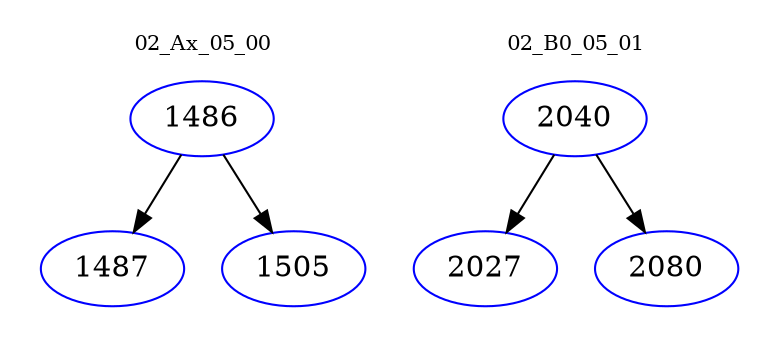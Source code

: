 digraph{
subgraph cluster_0 {
color = white
label = "02_Ax_05_00";
fontsize=10;
T0_1486 [label="1486", color="blue"]
T0_1486 -> T0_1487 [color="black"]
T0_1487 [label="1487", color="blue"]
T0_1486 -> T0_1505 [color="black"]
T0_1505 [label="1505", color="blue"]
}
subgraph cluster_1 {
color = white
label = "02_B0_05_01";
fontsize=10;
T1_2040 [label="2040", color="blue"]
T1_2040 -> T1_2027 [color="black"]
T1_2027 [label="2027", color="blue"]
T1_2040 -> T1_2080 [color="black"]
T1_2080 [label="2080", color="blue"]
}
}

